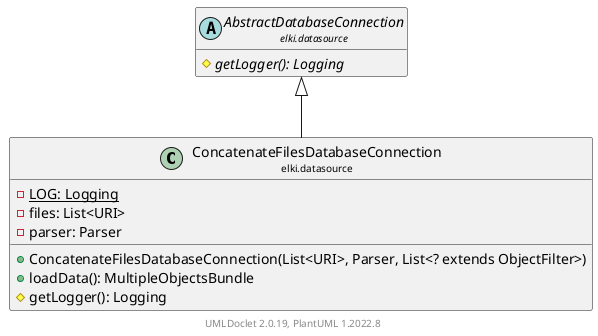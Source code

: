 @startuml
    remove .*\.(Instance|Par|Parameterizer|Factory)$
    set namespaceSeparator none
    hide empty fields
    hide empty methods

    class "<size:14>ConcatenateFilesDatabaseConnection\n<size:10>elki.datasource" as elki.datasource.ConcatenateFilesDatabaseConnection [[ConcatenateFilesDatabaseConnection.html]] {
        {static} -LOG: Logging
        -files: List<URI>
        -parser: Parser
        +ConcatenateFilesDatabaseConnection(List<URI>, Parser, List<? extends ObjectFilter>)
        +loadData(): MultipleObjectsBundle
        #getLogger(): Logging
    }

    abstract class "<size:14>AbstractDatabaseConnection\n<size:10>elki.datasource" as elki.datasource.AbstractDatabaseConnection [[AbstractDatabaseConnection.html]] {
        {abstract} #getLogger(): Logging
    }
    class "<size:14>ConcatenateFilesDatabaseConnection.Par\n<size:10>elki.datasource" as elki.datasource.ConcatenateFilesDatabaseConnection.Par [[ConcatenateFilesDatabaseConnection.Par.html]]

    elki.datasource.AbstractDatabaseConnection <|-- elki.datasource.ConcatenateFilesDatabaseConnection
    elki.datasource.ConcatenateFilesDatabaseConnection +-- elki.datasource.ConcatenateFilesDatabaseConnection.Par

    center footer UMLDoclet 2.0.19, PlantUML 1.2022.8
@enduml
